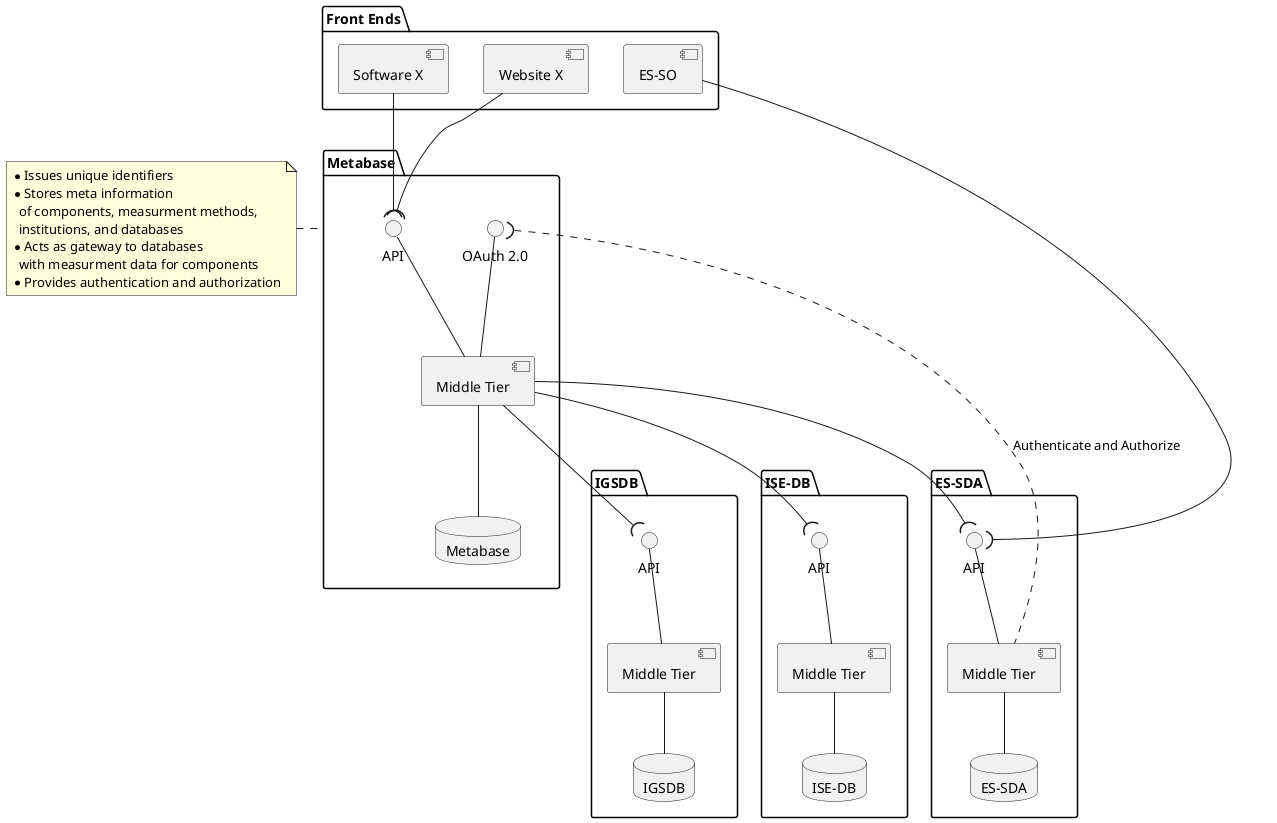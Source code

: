 @startuml

skinparam componentStyle uml2

package "Front Ends" {
    component [Website X] as Website
    component [Software X] as Software
    component [ES-SO] as Esso
}

package "Metabase" as MetabaseX {
    interface API as MetabaseApi
    interface "OAuth 2.0" as OAuth2
    component [Middle Tier] as MetabaseMid
    database "Metabase" as Metabase
}
note left of MetabaseX
    * Issues unique identifiers
    * Stores meta information
      of components, measurment methods,
      institutions, and databases
    * Acts as gateway to databases
      with measurment data for components
    * Provides authentication and authorization
end note

package "IGSDB" as IgsdbX {
    interface API as IgsdbApi
    component [Middle Tier] as IgsdbMid
    database "IGSDB" as Igsdb
}

package "ES-SDA" as EssdaX {
    interface API as EssdaApi
    component [Middle Tier] as EssdaMid
    database "ES-SDA" as Essda
}

package "ISE-DB" as IseDBX {
    interface API as IseApi
    component [Middle Tier] as IseMid
    database "ISE-DB" as Ise
}

Website -down-( MetabaseApi
Software -down-( MetabaseApi
Esso -down-( EssdaApi

MetabaseApi -down- MetabaseMid
OAuth2 -down- MetabaseMid
MetabaseMid -down- Metabase

MetabaseMid -down-( IgsdbApi
IgsdbApi -down- IgsdbMid
IgsdbMid -down- Igsdb

MetabaseMid -down-( EssdaApi
EssdaApi -down- EssdaMid
EssdaMid -down- Essda
EssdaMid ..up..( OAuth2: Authenticate and Authorize

MetabaseMid -down-( IseApi
IseApi -down- IseMid
IseMid -down- Ise

@enduml
